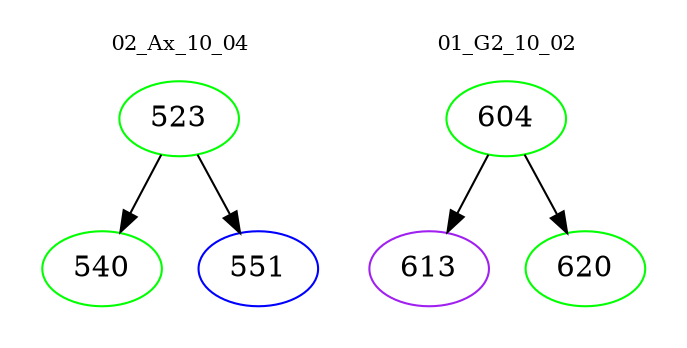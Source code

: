 digraph{
subgraph cluster_0 {
color = white
label = "02_Ax_10_04";
fontsize=10;
T0_523 [label="523", color="green"]
T0_523 -> T0_540 [color="black"]
T0_540 [label="540", color="green"]
T0_523 -> T0_551 [color="black"]
T0_551 [label="551", color="blue"]
}
subgraph cluster_1 {
color = white
label = "01_G2_10_02";
fontsize=10;
T1_604 [label="604", color="green"]
T1_604 -> T1_613 [color="black"]
T1_613 [label="613", color="purple"]
T1_604 -> T1_620 [color="black"]
T1_620 [label="620", color="green"]
}
}
